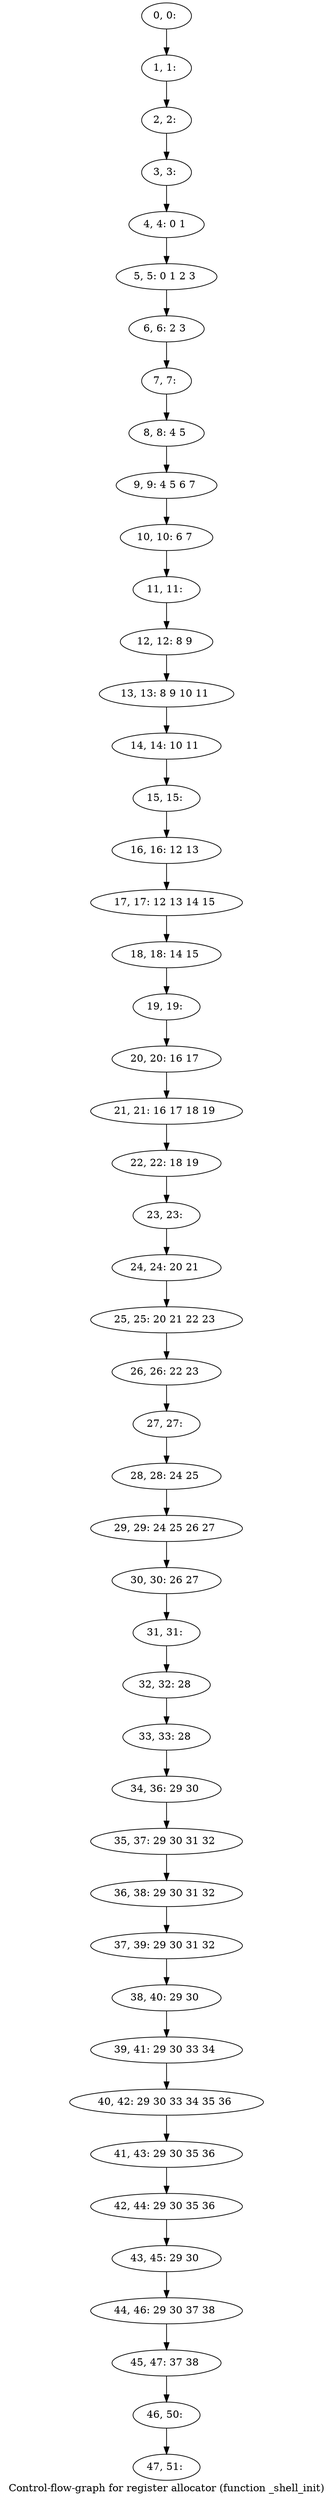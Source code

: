 digraph G {
graph [label="Control-flow-graph for register allocator (function _shell_init)"]
0[label="0, 0: "];
1[label="1, 1: "];
2[label="2, 2: "];
3[label="3, 3: "];
4[label="4, 4: 0 1 "];
5[label="5, 5: 0 1 2 3 "];
6[label="6, 6: 2 3 "];
7[label="7, 7: "];
8[label="8, 8: 4 5 "];
9[label="9, 9: 4 5 6 7 "];
10[label="10, 10: 6 7 "];
11[label="11, 11: "];
12[label="12, 12: 8 9 "];
13[label="13, 13: 8 9 10 11 "];
14[label="14, 14: 10 11 "];
15[label="15, 15: "];
16[label="16, 16: 12 13 "];
17[label="17, 17: 12 13 14 15 "];
18[label="18, 18: 14 15 "];
19[label="19, 19: "];
20[label="20, 20: 16 17 "];
21[label="21, 21: 16 17 18 19 "];
22[label="22, 22: 18 19 "];
23[label="23, 23: "];
24[label="24, 24: 20 21 "];
25[label="25, 25: 20 21 22 23 "];
26[label="26, 26: 22 23 "];
27[label="27, 27: "];
28[label="28, 28: 24 25 "];
29[label="29, 29: 24 25 26 27 "];
30[label="30, 30: 26 27 "];
31[label="31, 31: "];
32[label="32, 32: 28 "];
33[label="33, 33: 28 "];
34[label="34, 36: 29 30 "];
35[label="35, 37: 29 30 31 32 "];
36[label="36, 38: 29 30 31 32 "];
37[label="37, 39: 29 30 31 32 "];
38[label="38, 40: 29 30 "];
39[label="39, 41: 29 30 33 34 "];
40[label="40, 42: 29 30 33 34 35 36 "];
41[label="41, 43: 29 30 35 36 "];
42[label="42, 44: 29 30 35 36 "];
43[label="43, 45: 29 30 "];
44[label="44, 46: 29 30 37 38 "];
45[label="45, 47: 37 38 "];
46[label="46, 50: "];
47[label="47, 51: "];
0->1 ;
1->2 ;
2->3 ;
3->4 ;
4->5 ;
5->6 ;
6->7 ;
7->8 ;
8->9 ;
9->10 ;
10->11 ;
11->12 ;
12->13 ;
13->14 ;
14->15 ;
15->16 ;
16->17 ;
17->18 ;
18->19 ;
19->20 ;
20->21 ;
21->22 ;
22->23 ;
23->24 ;
24->25 ;
25->26 ;
26->27 ;
27->28 ;
28->29 ;
29->30 ;
30->31 ;
31->32 ;
32->33 ;
33->34 ;
34->35 ;
35->36 ;
36->37 ;
37->38 ;
38->39 ;
39->40 ;
40->41 ;
41->42 ;
42->43 ;
43->44 ;
44->45 ;
45->46 ;
46->47 ;
}
